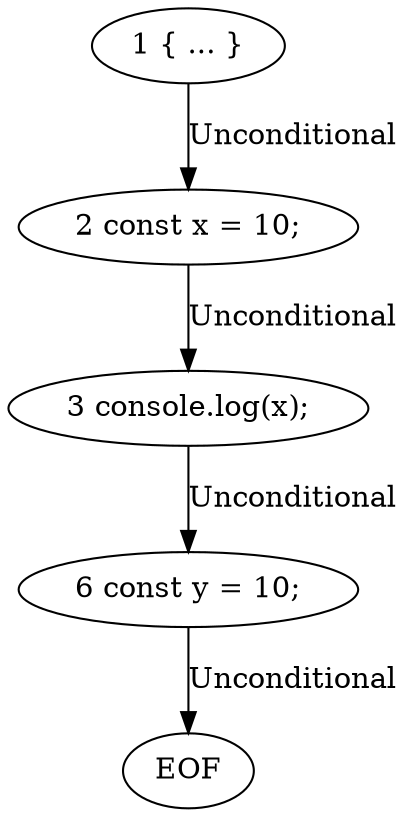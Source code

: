 digraph cfg {
  "0" [ label = "1 { ... }" ];
  "1" [ label = "2 const x = 10;" ];
  "2" [ label = "3 console.log(x);" ];
  "3" [ label = "6 const y = 10;" ];
  "4" [ label = "EOF" ];
  "0" -> "1" [ label = "Unconditional" ];
  "1" -> "2" [ label = "Unconditional" ];
  "2" -> "3" [ label = "Unconditional" ];
  "3" -> "4" [ label = "Unconditional" ];
}